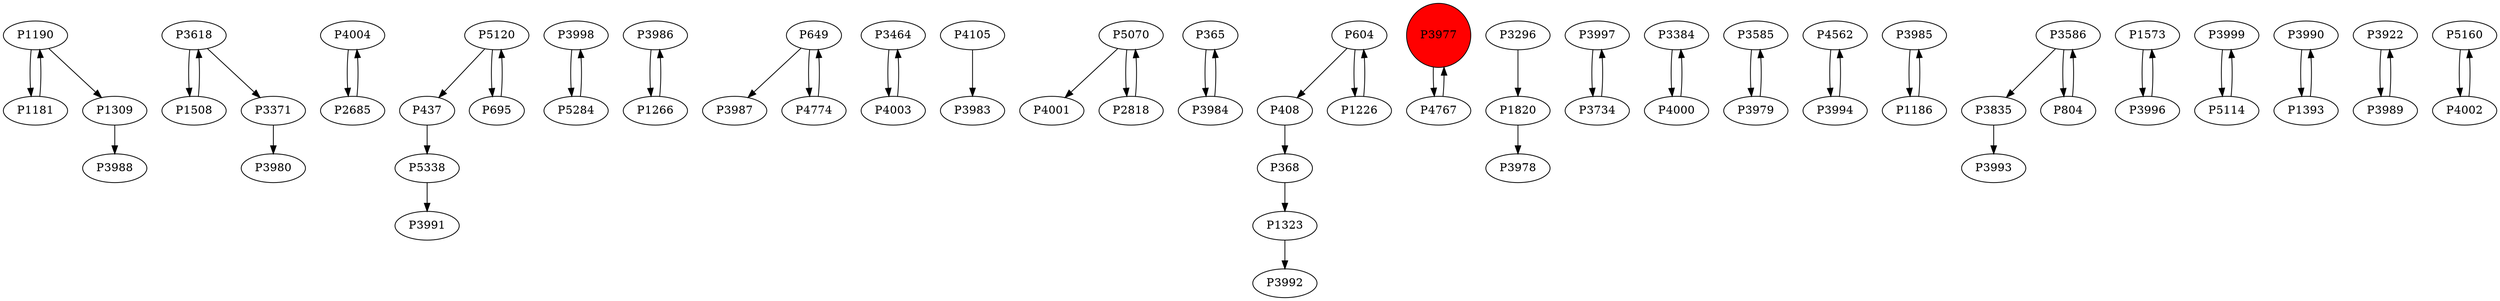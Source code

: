 digraph {
	P1190 -> P1181
	P3618 -> P1508
	P4004 -> P2685
	P5120 -> P437
	P3998 -> P5284
	P3986 -> P1266
	P649 -> P3987
	P3464 -> P4003
	P4105 -> P3983
	P2685 -> P4004
	P5070 -> P4001
	P365 -> P3984
	P437 -> P5338
	P5338 -> P3991
	P1323 -> P3992
	P1309 -> P3988
	P4774 -> P649
	P2818 -> P5070
	P3618 -> P3371
	P408 -> P368
	P649 -> P4774
	P368 -> P1323
	P3977 -> P4767
	P5120 -> P695
	P1820 -> P3978
	P3997 -> P3734
	P3384 -> P4000
	P3585 -> P3979
	P4562 -> P3994
	P1508 -> P3618
	P695 -> P5120
	P5284 -> P3998
	P604 -> P408
	P3985 -> P1186
	P3586 -> P3835
	P3979 -> P3585
	P3586 -> P804
	P1573 -> P3996
	P3734 -> P3997
	P604 -> P1226
	P3996 -> P1573
	P3999 -> P5114
	P3990 -> P1393
	P3994 -> P4562
	P3922 -> P3989
	P4003 -> P3464
	P3296 -> P1820
	P804 -> P3586
	P5160 -> P4002
	P1266 -> P3986
	P1190 -> P1309
	P1393 -> P3990
	P5114 -> P3999
	P4000 -> P3384
	P5070 -> P2818
	P4767 -> P3977
	P1181 -> P1190
	P1226 -> P604
	P4002 -> P5160
	P3989 -> P3922
	P1186 -> P3985
	P3371 -> P3980
	P3835 -> P3993
	P3984 -> P365
	P3977 [shape=circle]
	P3977 [style=filled]
	P3977 [fillcolor=red]
}